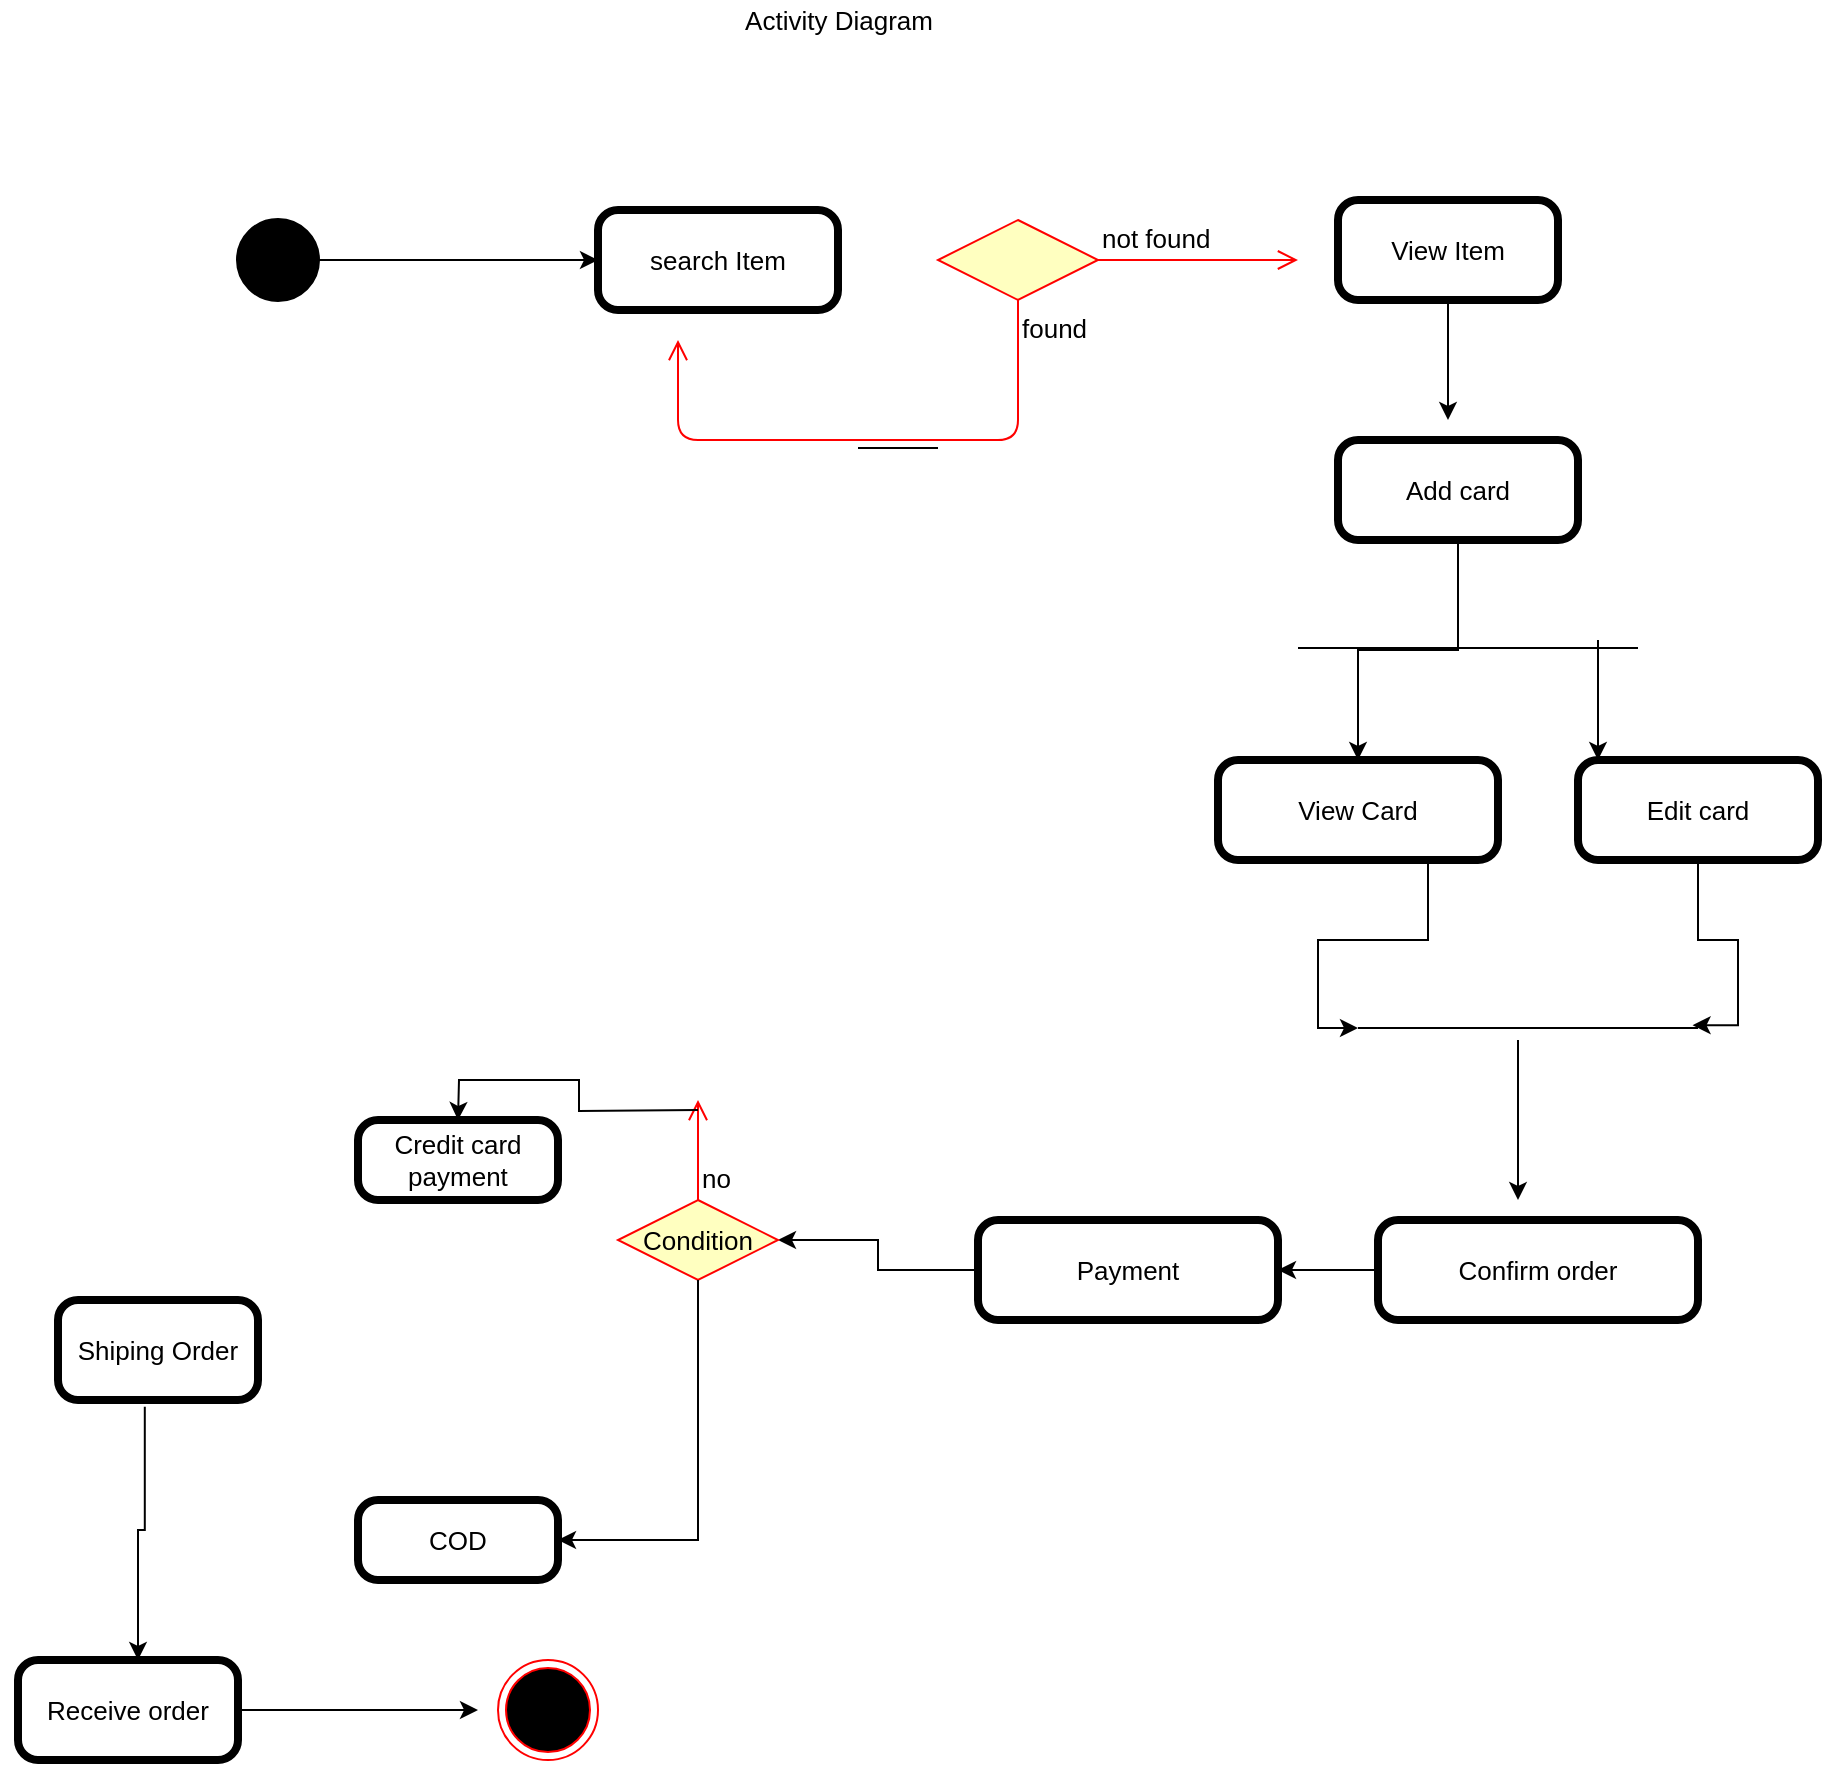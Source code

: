 <mxfile version="14.7.3" type="device"><diagram id="xapEGccO9xnUP72K-cES" name="Page-1"><mxGraphModel dx="2377" dy="786" grid="1" gridSize="10" guides="1" tooltips="1" connect="1" arrows="1" fold="1" page="1" pageScale="1" pageWidth="827" pageHeight="1169" math="0" shadow="0"><root><mxCell id="0"/><mxCell id="1" parent="0"/><mxCell id="jrYzOZrCdAEkJgvisIkQ-11" style="edgeStyle=orthogonalEdgeStyle;rounded=0;orthogonalLoop=1;jettySize=auto;html=1;exitX=1;exitY=0.5;exitDx=0;exitDy=0;entryX=0;entryY=0.5;entryDx=0;entryDy=0;entryPerimeter=0;fontSize=13;" edge="1" parent="1" source="jrYzOZrCdAEkJgvisIkQ-1" target="jrYzOZrCdAEkJgvisIkQ-3"><mxGeometry relative="1" as="geometry"/></mxCell><mxCell id="jrYzOZrCdAEkJgvisIkQ-1" value="" style="shape=ellipse;html=1;fillColor=#000000;strokeWidth=2;verticalLabelPosition=bottom;verticalAlignment=top;perimeter=ellipsePerimeter;" vertex="1" parent="1"><mxGeometry x="80" y="120" width="40" height="40" as="geometry"/></mxCell><mxCell id="jrYzOZrCdAEkJgvisIkQ-3" value="search Item" style="points=[[0.25,0,0],[0.5,0,0],[0.75,0,0],[1,0.25,0],[1,0.5,0],[1,0.75,0],[0.75,1,0],[0.5,1,0],[0.25,1,0],[0,0.75,0],[0,0.5,0],[0,0.25,0]];shape=mxgraph.bpmn.task;whiteSpace=wrap;rectStyle=rounded;size=10;bpmnShapeType=call;fontSize=13;strokeWidth=18;" vertex="1" parent="1"><mxGeometry x="260" y="115" width="120" height="50" as="geometry"/></mxCell><mxCell id="jrYzOZrCdAEkJgvisIkQ-12" value="" style="rhombus;whiteSpace=wrap;html=1;fillColor=#ffffc0;strokeColor=#ff0000;fontSize=13;" vertex="1" parent="1"><mxGeometry x="430" y="120" width="80" height="40" as="geometry"/></mxCell><mxCell id="jrYzOZrCdAEkJgvisIkQ-13" value="not found" style="edgeStyle=orthogonalEdgeStyle;html=1;align=left;verticalAlign=bottom;endArrow=open;endSize=8;strokeColor=#ff0000;fontSize=13;" edge="1" source="jrYzOZrCdAEkJgvisIkQ-12" parent="1"><mxGeometry x="-1" relative="1" as="geometry"><mxPoint x="610" y="140" as="targetPoint"/></mxGeometry></mxCell><mxCell id="jrYzOZrCdAEkJgvisIkQ-14" value="found" style="edgeStyle=orthogonalEdgeStyle;html=1;align=left;verticalAlign=top;endArrow=open;endSize=8;strokeColor=#ff0000;fontSize=13;" edge="1" source="jrYzOZrCdAEkJgvisIkQ-12" parent="1"><mxGeometry x="-1" relative="1" as="geometry"><mxPoint x="300" y="180" as="targetPoint"/><Array as="points"><mxPoint x="470" y="230"/><mxPoint x="300" y="230"/></Array></mxGeometry></mxCell><mxCell id="jrYzOZrCdAEkJgvisIkQ-21" style="edgeStyle=orthogonalEdgeStyle;rounded=0;orthogonalLoop=1;jettySize=auto;html=1;exitX=0.5;exitY=1;exitDx=0;exitDy=0;exitPerimeter=0;fontSize=13;" edge="1" parent="1" source="jrYzOZrCdAEkJgvisIkQ-19"><mxGeometry relative="1" as="geometry"><mxPoint x="685" y="220" as="targetPoint"/></mxGeometry></mxCell><mxCell id="jrYzOZrCdAEkJgvisIkQ-19" value="View Item" style="points=[[0.25,0,0],[0.5,0,0],[0.75,0,0],[1,0.25,0],[1,0.5,0],[1,0.75,0],[0.75,1,0],[0.5,1,0],[0.25,1,0],[0,0.75,0],[0,0.5,0],[0,0.25,0]];shape=mxgraph.bpmn.task;whiteSpace=wrap;rectStyle=rounded;size=10;bpmnShapeType=call;fontSize=13;strokeWidth=18;" vertex="1" parent="1"><mxGeometry x="630" y="110" width="110" height="50" as="geometry"/></mxCell><mxCell id="jrYzOZrCdAEkJgvisIkQ-20" value="" style="line;strokeWidth=1;fillColor=none;align=left;verticalAlign=middle;spacingTop=-1;spacingLeft=3;spacingRight=3;rotatable=0;labelPosition=right;points=[];portConstraint=eastwest;fontSize=13;" vertex="1" parent="1"><mxGeometry x="390" y="230" width="40" height="8" as="geometry"/></mxCell><mxCell id="jrYzOZrCdAEkJgvisIkQ-29" value="" style="edgeStyle=orthogonalEdgeStyle;rounded=0;orthogonalLoop=1;jettySize=auto;html=1;fontSize=13;" edge="1" parent="1" source="jrYzOZrCdAEkJgvisIkQ-22" target="jrYzOZrCdAEkJgvisIkQ-24"><mxGeometry relative="1" as="geometry"/></mxCell><mxCell id="jrYzOZrCdAEkJgvisIkQ-22" value="Add card" style="points=[[0.25,0,0],[0.5,0,0],[0.75,0,0],[1,0.25,0],[1,0.5,0],[1,0.75,0],[0.75,1,0],[0.5,1,0],[0.25,1,0],[0,0.75,0],[0,0.5,0],[0,0.25,0]];shape=mxgraph.bpmn.task;whiteSpace=wrap;rectStyle=rounded;size=10;bpmnShapeType=call;fontSize=13;strokeWidth=18;" vertex="1" parent="1"><mxGeometry x="630" y="230" width="120" height="50" as="geometry"/></mxCell><mxCell id="jrYzOZrCdAEkJgvisIkQ-23" value="" style="line;strokeWidth=1;fillColor=none;align=left;verticalAlign=middle;spacingTop=-1;spacingLeft=3;spacingRight=3;rotatable=0;labelPosition=right;points=[];portConstraint=eastwest;fontSize=13;" vertex="1" parent="1"><mxGeometry x="610" y="330" width="170" height="8" as="geometry"/></mxCell><mxCell id="jrYzOZrCdAEkJgvisIkQ-33" style="edgeStyle=orthogonalEdgeStyle;rounded=0;orthogonalLoop=1;jettySize=auto;html=1;exitX=0.75;exitY=1;exitDx=0;exitDy=0;exitPerimeter=0;fontSize=13;" edge="1" parent="1" source="jrYzOZrCdAEkJgvisIkQ-24" target="jrYzOZrCdAEkJgvisIkQ-32"><mxGeometry relative="1" as="geometry"/></mxCell><mxCell id="jrYzOZrCdAEkJgvisIkQ-24" value="View Card" style="points=[[0.25,0,0],[0.5,0,0],[0.75,0,0],[1,0.25,0],[1,0.5,0],[1,0.75,0],[0.75,1,0],[0.5,1,0],[0.25,1,0],[0,0.75,0],[0,0.5,0],[0,0.25,0]];shape=mxgraph.bpmn.task;whiteSpace=wrap;rectStyle=rounded;size=10;bpmnShapeType=call;fontSize=13;strokeWidth=18;" vertex="1" parent="1"><mxGeometry x="570" y="390" width="140" height="50" as="geometry"/></mxCell><mxCell id="jrYzOZrCdAEkJgvisIkQ-34" style="edgeStyle=orthogonalEdgeStyle;rounded=0;orthogonalLoop=1;jettySize=auto;html=1;exitX=0.5;exitY=1;exitDx=0;exitDy=0;exitPerimeter=0;entryX=0.984;entryY=0.325;entryDx=0;entryDy=0;entryPerimeter=0;fontSize=13;" edge="1" parent="1" source="jrYzOZrCdAEkJgvisIkQ-25" target="jrYzOZrCdAEkJgvisIkQ-32"><mxGeometry relative="1" as="geometry"/></mxCell><mxCell id="jrYzOZrCdAEkJgvisIkQ-25" value="Edit card" style="points=[[0.25,0,0],[0.5,0,0],[0.75,0,0],[1,0.25,0],[1,0.5,0],[1,0.75,0],[0.75,1,0],[0.5,1,0],[0.25,1,0],[0,0.75,0],[0,0.5,0],[0,0.25,0]];shape=mxgraph.bpmn.task;whiteSpace=wrap;rectStyle=rounded;size=10;bpmnShapeType=call;fontSize=13;strokeWidth=18;" vertex="1" parent="1"><mxGeometry x="750" y="390" width="120" height="50" as="geometry"/></mxCell><mxCell id="jrYzOZrCdAEkJgvisIkQ-31" style="edgeStyle=orthogonalEdgeStyle;rounded=0;orthogonalLoop=1;jettySize=auto;html=1;exitX=0.5;exitY=1;exitDx=0;exitDy=0;exitPerimeter=0;fontSize=13;" edge="1" parent="1"><mxGeometry relative="1" as="geometry"><mxPoint x="760" y="390" as="targetPoint"/><mxPoint x="760" y="330" as="sourcePoint"/></mxGeometry></mxCell><mxCell id="jrYzOZrCdAEkJgvisIkQ-32" value="" style="line;strokeWidth=1;fillColor=none;align=left;verticalAlign=middle;spacingTop=-1;spacingLeft=3;spacingRight=3;rotatable=0;labelPosition=right;points=[];portConstraint=eastwest;fontSize=13;" vertex="1" parent="1"><mxGeometry x="640" y="520" width="170" height="8" as="geometry"/></mxCell><mxCell id="jrYzOZrCdAEkJgvisIkQ-36" style="edgeStyle=orthogonalEdgeStyle;rounded=0;orthogonalLoop=1;jettySize=auto;html=1;exitX=0.5;exitY=1;exitDx=0;exitDy=0;exitPerimeter=0;fontSize=13;" edge="1" parent="1"><mxGeometry relative="1" as="geometry"><mxPoint x="720" y="610" as="targetPoint"/><mxPoint x="720" y="530" as="sourcePoint"/></mxGeometry></mxCell><mxCell id="jrYzOZrCdAEkJgvisIkQ-42" value="" style="edgeStyle=orthogonalEdgeStyle;rounded=0;orthogonalLoop=1;jettySize=auto;html=1;fontSize=13;" edge="1" parent="1" source="jrYzOZrCdAEkJgvisIkQ-37" target="jrYzOZrCdAEkJgvisIkQ-39"><mxGeometry relative="1" as="geometry"/></mxCell><mxCell id="jrYzOZrCdAEkJgvisIkQ-37" value="Confirm order" style="points=[[0.25,0,0],[0.5,0,0],[0.75,0,0],[1,0.25,0],[1,0.5,0],[1,0.75,0],[0.75,1,0],[0.5,1,0],[0.25,1,0],[0,0.75,0],[0,0.5,0],[0,0.25,0]];shape=mxgraph.bpmn.task;whiteSpace=wrap;rectStyle=rounded;size=10;bpmnShapeType=call;fontSize=13;strokeWidth=18;" vertex="1" parent="1"><mxGeometry x="650" y="620" width="160" height="50" as="geometry"/></mxCell><mxCell id="jrYzOZrCdAEkJgvisIkQ-51" style="edgeStyle=orthogonalEdgeStyle;rounded=0;orthogonalLoop=1;jettySize=auto;html=1;exitX=0;exitY=0.5;exitDx=0;exitDy=0;exitPerimeter=0;fontSize=13;" edge="1" parent="1" source="jrYzOZrCdAEkJgvisIkQ-39" target="jrYzOZrCdAEkJgvisIkQ-43"><mxGeometry relative="1" as="geometry"/></mxCell><mxCell id="jrYzOZrCdAEkJgvisIkQ-39" value="Payment" style="points=[[0.25,0,0],[0.5,0,0],[0.75,0,0],[1,0.25,0],[1,0.5,0],[1,0.75,0],[0.75,1,0],[0.5,1,0],[0.25,1,0],[0,0.75,0],[0,0.5,0],[0,0.25,0]];shape=mxgraph.bpmn.task;whiteSpace=wrap;rectStyle=rounded;size=10;bpmnShapeType=call;fontSize=13;strokeWidth=18;" vertex="1" parent="1"><mxGeometry x="450" y="620" width="150" height="50" as="geometry"/></mxCell><mxCell id="jrYzOZrCdAEkJgvisIkQ-43" value="Condition" style="rhombus;whiteSpace=wrap;html=1;fillColor=#ffffc0;strokeColor=#ff0000;fontSize=13;" vertex="1" parent="1"><mxGeometry x="270" y="610" width="80" height="40" as="geometry"/></mxCell><mxCell id="jrYzOZrCdAEkJgvisIkQ-44" value="no" style="edgeStyle=orthogonalEdgeStyle;html=1;align=left;verticalAlign=bottom;endArrow=open;endSize=8;strokeColor=#ff0000;fontSize=13;" edge="1" source="jrYzOZrCdAEkJgvisIkQ-43" parent="1"><mxGeometry x="-1" relative="1" as="geometry"><mxPoint x="310" y="560" as="targetPoint"/><Array as="points"><mxPoint x="310" y="620"/></Array></mxGeometry></mxCell><mxCell id="jrYzOZrCdAEkJgvisIkQ-52" style="edgeStyle=orthogonalEdgeStyle;rounded=0;orthogonalLoop=1;jettySize=auto;html=1;fontSize=13;" edge="1" parent="1"><mxGeometry relative="1" as="geometry"><mxPoint x="310" y="565" as="sourcePoint"/><mxPoint x="190" y="570" as="targetPoint"/></mxGeometry></mxCell><mxCell id="jrYzOZrCdAEkJgvisIkQ-53" value="Credit card&#10;payment" style="points=[[0.25,0,0],[0.5,0,0],[0.75,0,0],[1,0.25,0],[1,0.5,0],[1,0.75,0],[0.75,1,0],[0.5,1,0],[0.25,1,0],[0,0.75,0],[0,0.5,0],[0,0.25,0]];shape=mxgraph.bpmn.task;whiteSpace=wrap;rectStyle=rounded;size=10;bpmnShapeType=call;fontSize=13;strokeWidth=18;" vertex="1" parent="1"><mxGeometry x="140" y="570" width="100" height="40" as="geometry"/></mxCell><mxCell id="jrYzOZrCdAEkJgvisIkQ-60" style="edgeStyle=orthogonalEdgeStyle;rounded=0;orthogonalLoop=1;jettySize=auto;html=1;exitX=0.5;exitY=1;exitDx=0;exitDy=0;fontSize=13;" edge="1" parent="1" source="jrYzOZrCdAEkJgvisIkQ-43"><mxGeometry relative="1" as="geometry"><mxPoint x="240" y="780" as="targetPoint"/><mxPoint x="300" y="700" as="sourcePoint"/><Array as="points"><mxPoint x="310" y="780"/></Array></mxGeometry></mxCell><mxCell id="jrYzOZrCdAEkJgvisIkQ-61" value="COD" style="points=[[0.25,0,0],[0.5,0,0],[0.75,0,0],[1,0.25,0],[1,0.5,0],[1,0.75,0],[0.75,1,0],[0.5,1,0],[0.25,1,0],[0,0.75,0],[0,0.5,0],[0,0.25,0]];shape=mxgraph.bpmn.task;whiteSpace=wrap;rectStyle=rounded;size=10;bpmnShapeType=call;fontSize=13;strokeWidth=18;" vertex="1" parent="1"><mxGeometry x="140" y="760" width="100" height="40" as="geometry"/></mxCell><mxCell id="jrYzOZrCdAEkJgvisIkQ-62" value="Shiping Order" style="points=[[0.25,0,0],[0.5,0,0],[0.75,0,0],[1,0.25,0],[1,0.5,0],[1,0.75,0],[0.75,1,0],[0.5,1,0],[0.25,1,0],[0,0.75,0],[0,0.5,0],[0,0.25,0]];shape=mxgraph.bpmn.task;whiteSpace=wrap;rectStyle=rounded;size=10;bpmnShapeType=call;fontSize=13;strokeWidth=18;" vertex="1" parent="1"><mxGeometry x="-10" y="660" width="100" height="50" as="geometry"/></mxCell><mxCell id="jrYzOZrCdAEkJgvisIkQ-63" style="edgeStyle=orthogonalEdgeStyle;rounded=0;orthogonalLoop=1;jettySize=auto;html=1;exitX=0.434;exitY=1.068;exitDx=0;exitDy=0;exitPerimeter=0;fontSize=13;" edge="1" parent="1" source="jrYzOZrCdAEkJgvisIkQ-62"><mxGeometry relative="1" as="geometry"><mxPoint x="30" y="840" as="targetPoint"/><mxPoint x="30" y="760" as="sourcePoint"/><Array as="points"><mxPoint x="33" y="775"/><mxPoint x="30" y="775"/></Array></mxGeometry></mxCell><mxCell id="jrYzOZrCdAEkJgvisIkQ-66" style="edgeStyle=orthogonalEdgeStyle;rounded=0;orthogonalLoop=1;jettySize=auto;html=1;exitX=1;exitY=0.5;exitDx=0;exitDy=0;exitPerimeter=0;fontSize=13;" edge="1" parent="1" source="jrYzOZrCdAEkJgvisIkQ-64"><mxGeometry relative="1" as="geometry"><mxPoint x="200" y="865" as="targetPoint"/></mxGeometry></mxCell><mxCell id="jrYzOZrCdAEkJgvisIkQ-64" value="Receive order" style="points=[[0.25,0,0],[0.5,0,0],[0.75,0,0],[1,0.25,0],[1,0.5,0],[1,0.75,0],[0.75,1,0],[0.5,1,0],[0.25,1,0],[0,0.75,0],[0,0.5,0],[0,0.25,0]];shape=mxgraph.bpmn.task;whiteSpace=wrap;rectStyle=rounded;size=10;bpmnShapeType=call;fontSize=13;strokeWidth=18;" vertex="1" parent="1"><mxGeometry x="-30" y="840" width="110" height="50" as="geometry"/></mxCell><mxCell id="jrYzOZrCdAEkJgvisIkQ-67" value="" style="ellipse;html=1;shape=endState;fillColor=#000000;strokeColor=#ff0000;fontSize=13;" vertex="1" parent="1"><mxGeometry x="210" y="840" width="50" height="50" as="geometry"/></mxCell><mxCell id="jrYzOZrCdAEkJgvisIkQ-68" value="Activity Diagram&lt;br&gt;" style="text;html=1;align=center;verticalAlign=middle;resizable=0;points=[];autosize=1;strokeColor=none;fontSize=13;" vertex="1" parent="1"><mxGeometry x="325" y="10" width="110" height="20" as="geometry"/></mxCell></root></mxGraphModel></diagram></mxfile>